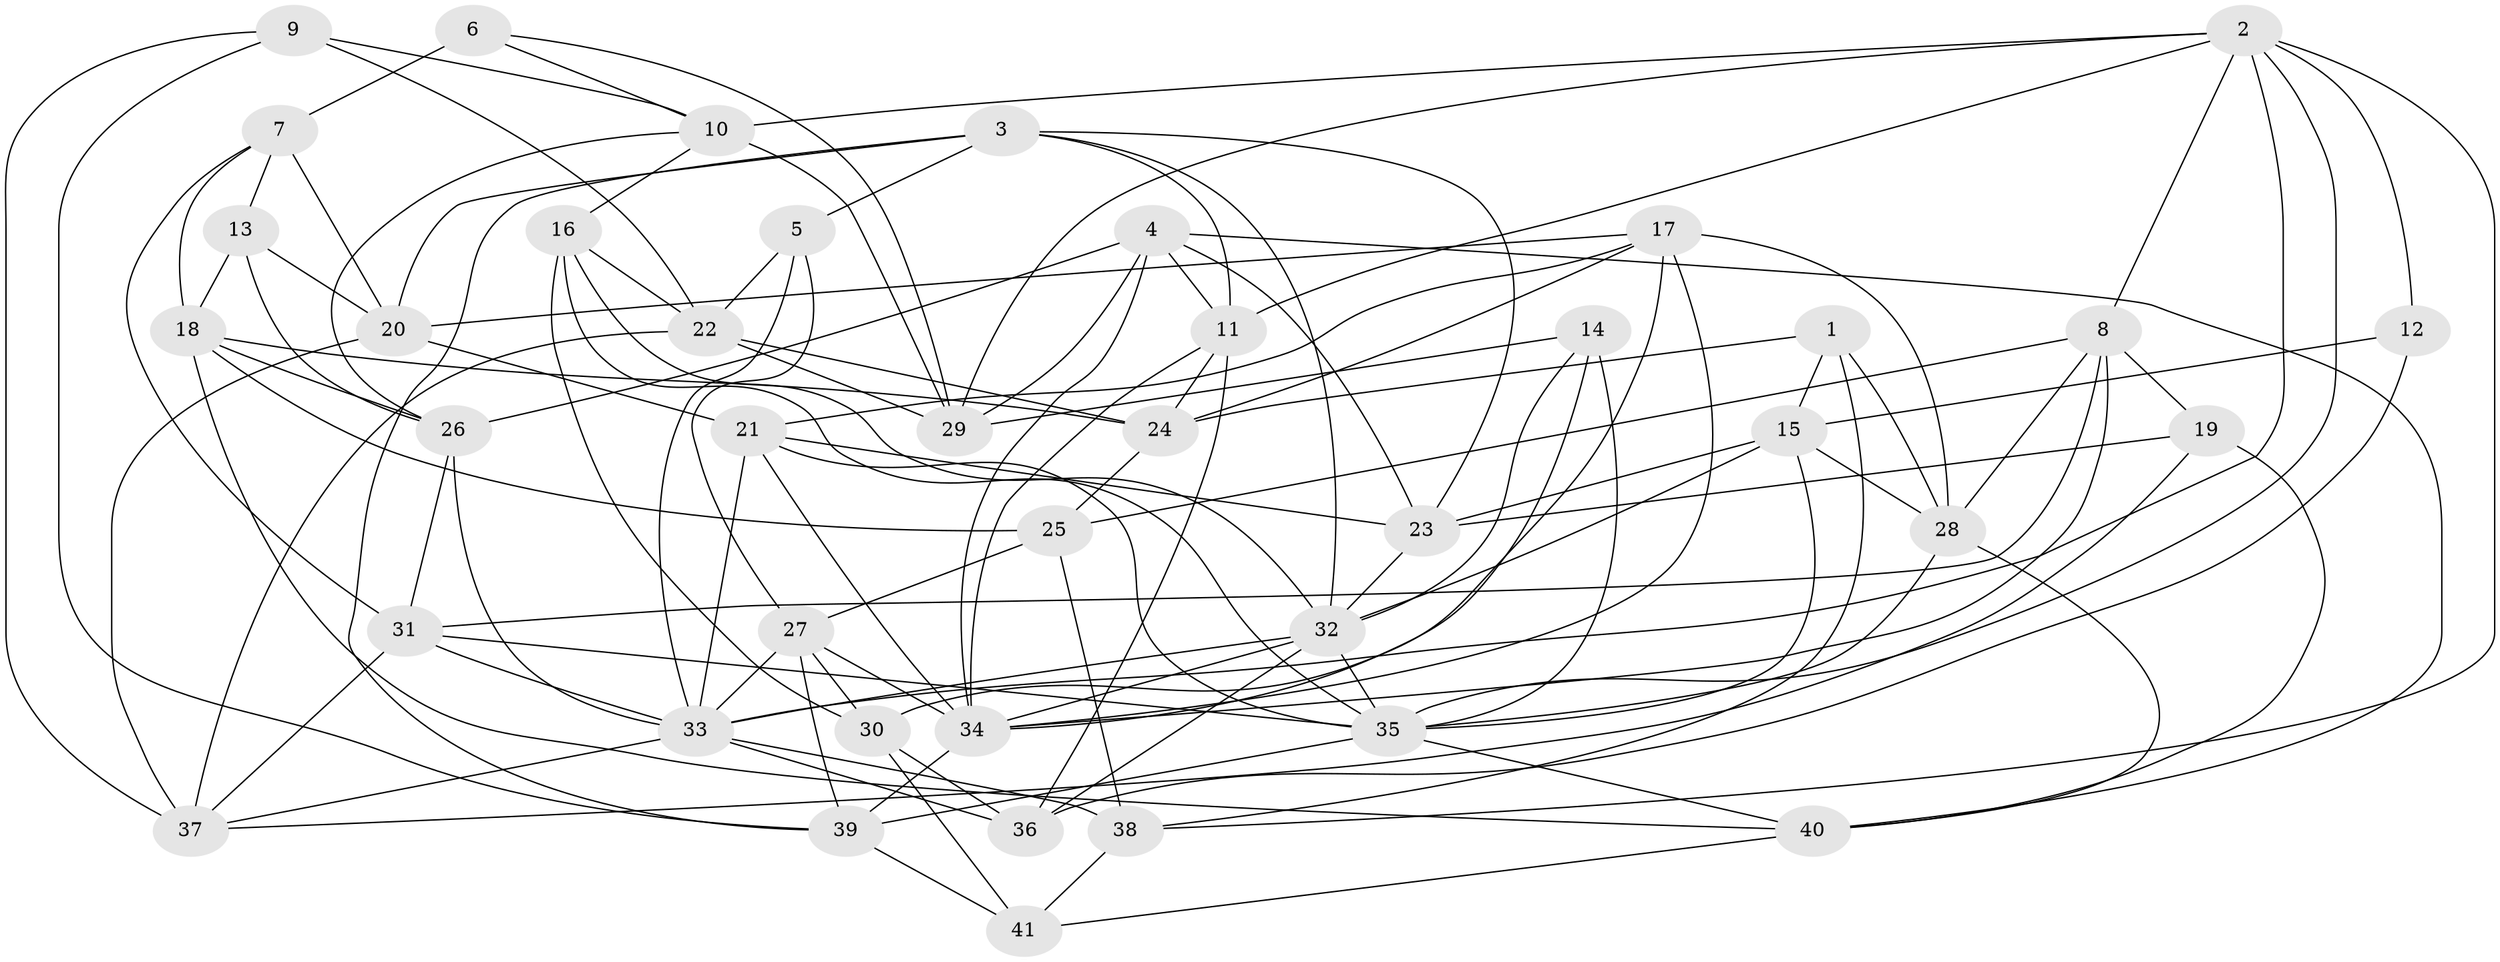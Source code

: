 // original degree distribution, {4: 1.0}
// Generated by graph-tools (version 1.1) at 2025/26/03/09/25 03:26:57]
// undirected, 41 vertices, 118 edges
graph export_dot {
graph [start="1"]
  node [color=gray90,style=filled];
  1;
  2;
  3;
  4;
  5;
  6;
  7;
  8;
  9;
  10;
  11;
  12;
  13;
  14;
  15;
  16;
  17;
  18;
  19;
  20;
  21;
  22;
  23;
  24;
  25;
  26;
  27;
  28;
  29;
  30;
  31;
  32;
  33;
  34;
  35;
  36;
  37;
  38;
  39;
  40;
  41;
  1 -- 15 [weight=1.0];
  1 -- 24 [weight=1.0];
  1 -- 28 [weight=1.0];
  1 -- 38 [weight=1.0];
  2 -- 8 [weight=1.0];
  2 -- 10 [weight=1.0];
  2 -- 11 [weight=1.0];
  2 -- 12 [weight=1.0];
  2 -- 29 [weight=1.0];
  2 -- 33 [weight=1.0];
  2 -- 35 [weight=1.0];
  2 -- 38 [weight=1.0];
  3 -- 5 [weight=1.0];
  3 -- 11 [weight=1.0];
  3 -- 20 [weight=1.0];
  3 -- 23 [weight=1.0];
  3 -- 32 [weight=1.0];
  3 -- 39 [weight=1.0];
  4 -- 11 [weight=1.0];
  4 -- 23 [weight=1.0];
  4 -- 26 [weight=1.0];
  4 -- 29 [weight=1.0];
  4 -- 34 [weight=1.0];
  4 -- 40 [weight=1.0];
  5 -- 22 [weight=1.0];
  5 -- 27 [weight=1.0];
  5 -- 33 [weight=1.0];
  6 -- 7 [weight=2.0];
  6 -- 10 [weight=1.0];
  6 -- 29 [weight=1.0];
  7 -- 13 [weight=1.0];
  7 -- 18 [weight=1.0];
  7 -- 20 [weight=1.0];
  7 -- 31 [weight=1.0];
  8 -- 19 [weight=1.0];
  8 -- 25 [weight=1.0];
  8 -- 28 [weight=1.0];
  8 -- 31 [weight=1.0];
  8 -- 34 [weight=1.0];
  9 -- 10 [weight=1.0];
  9 -- 22 [weight=1.0];
  9 -- 37 [weight=1.0];
  9 -- 39 [weight=1.0];
  10 -- 16 [weight=1.0];
  10 -- 26 [weight=1.0];
  10 -- 29 [weight=1.0];
  11 -- 24 [weight=1.0];
  11 -- 34 [weight=1.0];
  11 -- 36 [weight=1.0];
  12 -- 15 [weight=1.0];
  12 -- 36 [weight=2.0];
  13 -- 18 [weight=1.0];
  13 -- 20 [weight=1.0];
  13 -- 26 [weight=1.0];
  14 -- 29 [weight=1.0];
  14 -- 32 [weight=1.0];
  14 -- 34 [weight=1.0];
  14 -- 35 [weight=1.0];
  15 -- 23 [weight=1.0];
  15 -- 28 [weight=1.0];
  15 -- 32 [weight=1.0];
  15 -- 35 [weight=1.0];
  16 -- 22 [weight=1.0];
  16 -- 30 [weight=2.0];
  16 -- 32 [weight=1.0];
  16 -- 35 [weight=1.0];
  17 -- 20 [weight=1.0];
  17 -- 21 [weight=1.0];
  17 -- 24 [weight=1.0];
  17 -- 28 [weight=1.0];
  17 -- 30 [weight=1.0];
  17 -- 34 [weight=1.0];
  18 -- 24 [weight=1.0];
  18 -- 25 [weight=1.0];
  18 -- 26 [weight=1.0];
  18 -- 40 [weight=1.0];
  19 -- 23 [weight=1.0];
  19 -- 37 [weight=1.0];
  19 -- 40 [weight=1.0];
  20 -- 21 [weight=1.0];
  20 -- 37 [weight=1.0];
  21 -- 23 [weight=1.0];
  21 -- 33 [weight=1.0];
  21 -- 34 [weight=1.0];
  21 -- 35 [weight=1.0];
  22 -- 24 [weight=1.0];
  22 -- 29 [weight=1.0];
  22 -- 37 [weight=1.0];
  23 -- 32 [weight=1.0];
  24 -- 25 [weight=1.0];
  25 -- 27 [weight=1.0];
  25 -- 38 [weight=2.0];
  26 -- 31 [weight=1.0];
  26 -- 33 [weight=1.0];
  27 -- 30 [weight=1.0];
  27 -- 33 [weight=1.0];
  27 -- 34 [weight=1.0];
  27 -- 39 [weight=1.0];
  28 -- 35 [weight=1.0];
  28 -- 40 [weight=1.0];
  30 -- 36 [weight=1.0];
  30 -- 41 [weight=1.0];
  31 -- 33 [weight=1.0];
  31 -- 35 [weight=1.0];
  31 -- 37 [weight=1.0];
  32 -- 33 [weight=1.0];
  32 -- 34 [weight=2.0];
  32 -- 35 [weight=1.0];
  32 -- 36 [weight=1.0];
  33 -- 36 [weight=1.0];
  33 -- 37 [weight=1.0];
  33 -- 38 [weight=1.0];
  34 -- 39 [weight=1.0];
  35 -- 39 [weight=1.0];
  35 -- 40 [weight=1.0];
  38 -- 41 [weight=1.0];
  39 -- 41 [weight=1.0];
  40 -- 41 [weight=1.0];
}
